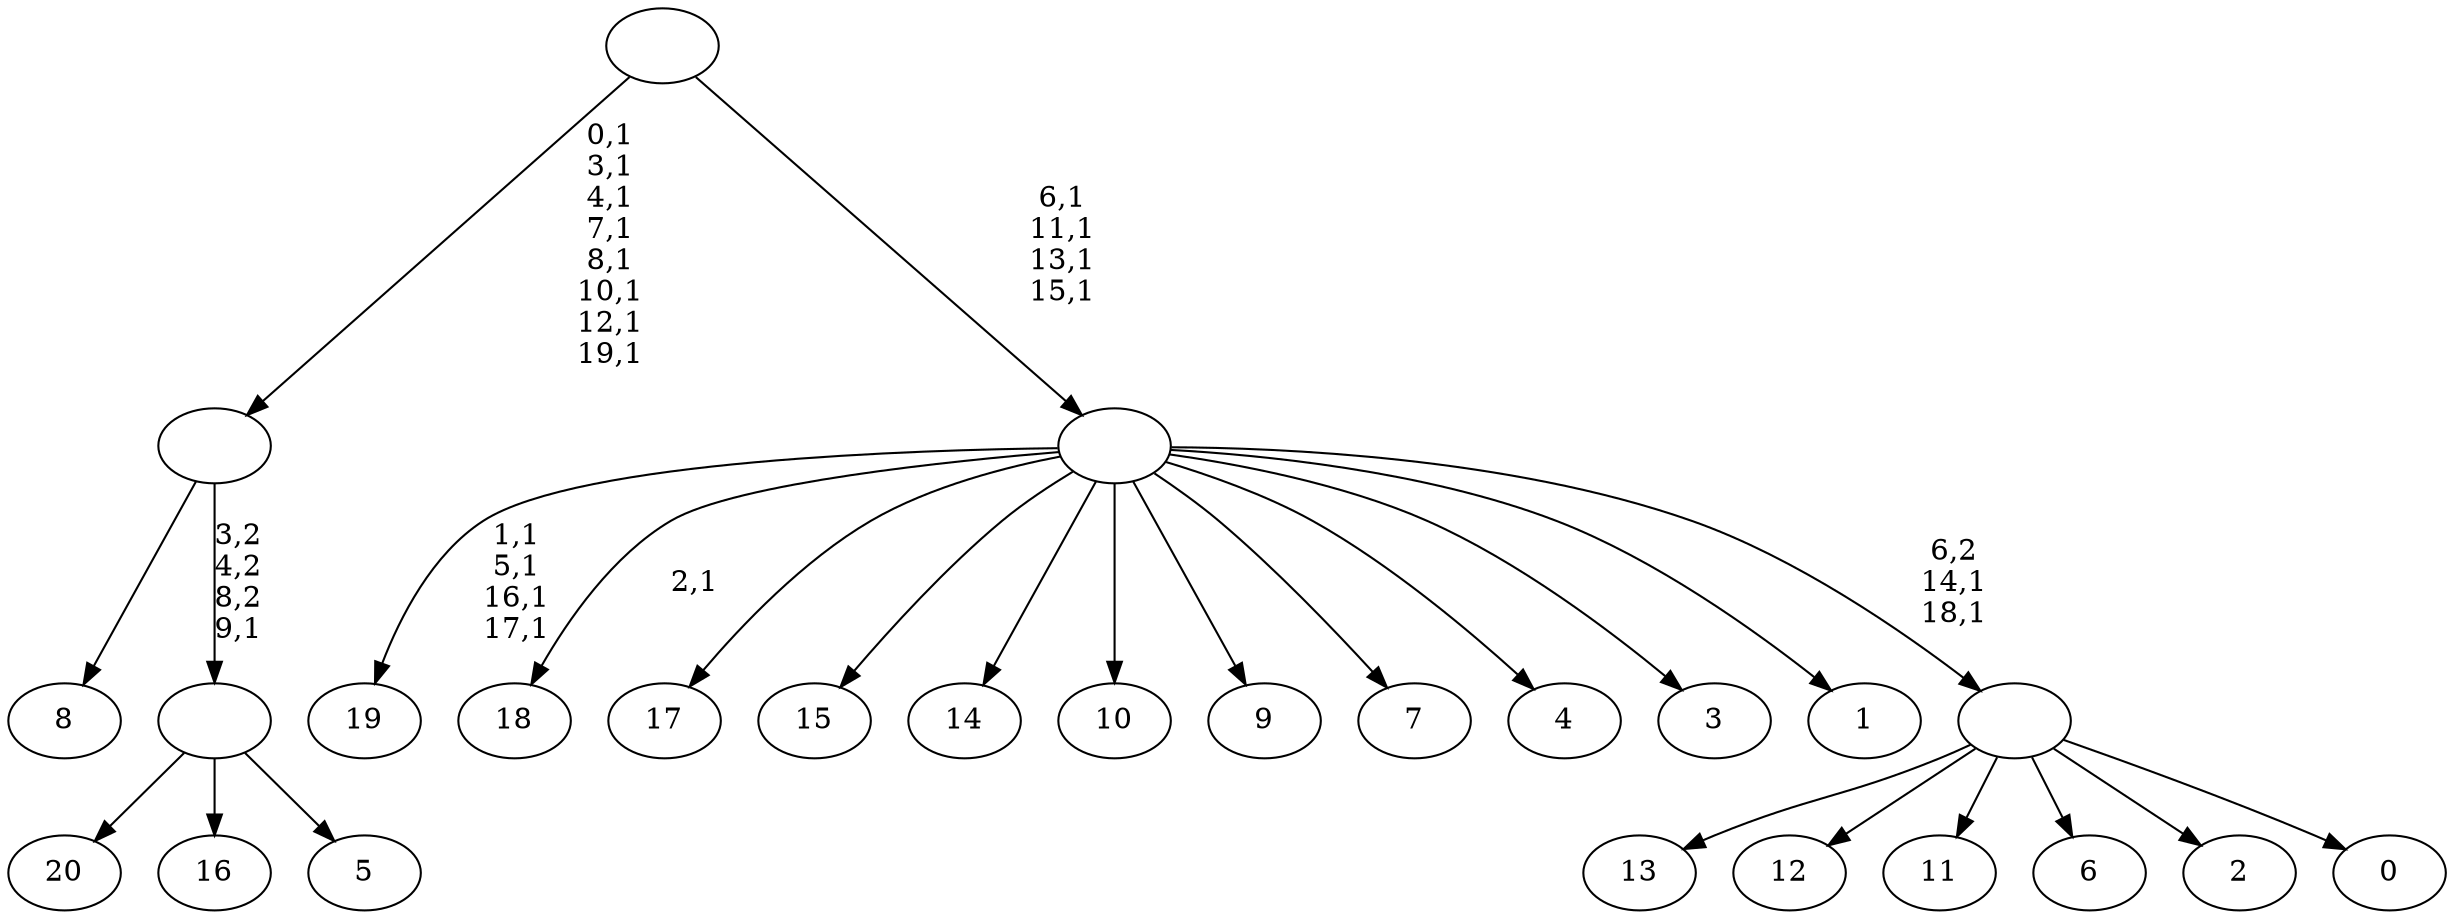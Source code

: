 digraph T {
	41 [label="20"]
	40 [label="19"]
	35 [label="18"]
	33 [label="17"]
	32 [label="16"]
	31 [label="15"]
	30 [label="14"]
	29 [label="13"]
	28 [label="12"]
	27 [label="11"]
	26 [label="10"]
	25 [label="9"]
	24 [label="8"]
	23 [label="7"]
	22 [label="6"]
	21 [label="5"]
	20 [label=""]
	19 [label=""]
	11 [label="4"]
	10 [label="3"]
	9 [label="2"]
	8 [label="1"]
	7 [label="0"]
	6 [label=""]
	4 [label=""]
	0 [label=""]
	20 -> 41 [label=""]
	20 -> 32 [label=""]
	20 -> 21 [label=""]
	19 -> 24 [label=""]
	19 -> 20 [label="3,2\n4,2\n8,2\n9,1"]
	6 -> 29 [label=""]
	6 -> 28 [label=""]
	6 -> 27 [label=""]
	6 -> 22 [label=""]
	6 -> 9 [label=""]
	6 -> 7 [label=""]
	4 -> 6 [label="6,2\n14,1\n18,1"]
	4 -> 35 [label="2,1"]
	4 -> 40 [label="1,1\n5,1\n16,1\n17,1"]
	4 -> 33 [label=""]
	4 -> 31 [label=""]
	4 -> 30 [label=""]
	4 -> 26 [label=""]
	4 -> 25 [label=""]
	4 -> 23 [label=""]
	4 -> 11 [label=""]
	4 -> 10 [label=""]
	4 -> 8 [label=""]
	0 -> 4 [label="6,1\n11,1\n13,1\n15,1"]
	0 -> 19 [label="0,1\n3,1\n4,1\n7,1\n8,1\n10,1\n12,1\n19,1"]
}
